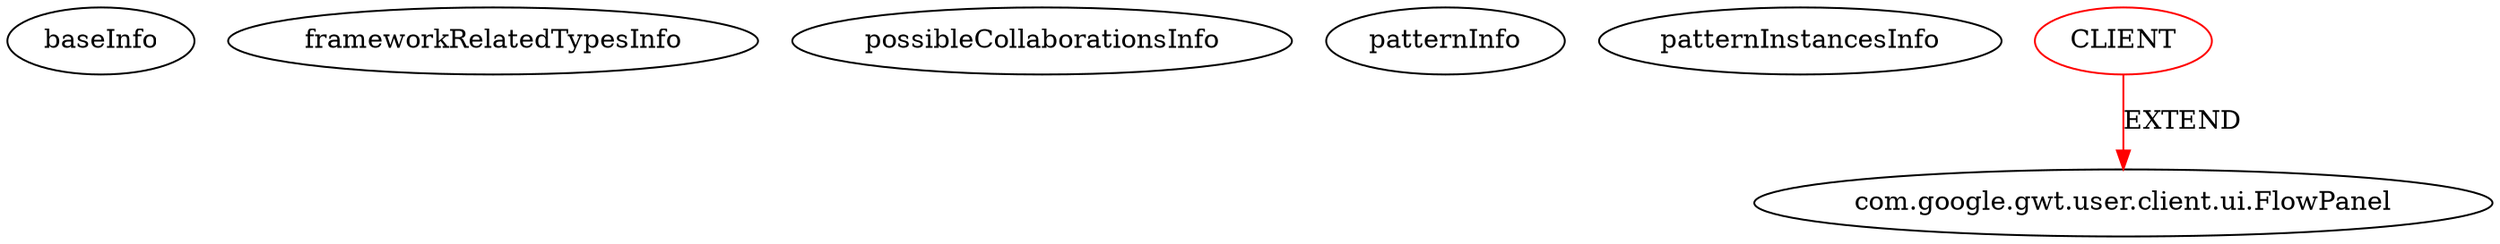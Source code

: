 digraph {
baseInfo[graphId=185,category="pattern",isAnonymous=false,possibleRelation=false]
frameworkRelatedTypesInfo[0="com.google.gwt.user.client.ui.FlowPanel"]
possibleCollaborationsInfo[]
patternInfo[frequency=10.0,patternRootClient=0]
patternInstancesInfo[0="lambourg-WebGallery~/lambourg-WebGallery/WebGallery-master/client/src/com/lambourg/webgallery/client/pictureview/SidePanel.java~Comment~3575",1="jhudson8-gwt-jquery-ui~/jhudson8-gwt-jquery-ui/gwt-jquery-ui-master/core/gwt-jquery-ui-mobile/src/main/java/com/google/gwt/jquery/mobile/ui/Grid.java~Grid~3185",2="hmiguellima-ugat~/hmiguellima-ugat/ugat-master/src/org/ucp/gwt/widgets/ExpandableLabel.java~ExpandableLabel_ContainerPanel~2990",3="hmiguellima-ugat~/hmiguellima-ugat/ugat-master/src/org/ucp/gwt/widgets/NavTree.java~NavTree~2964",4="hmiguellima-ugat~/hmiguellima-ugat/ugat-master/src/org/ucp/ugat/client/common/ui/WorkPanel.java~WorkPanel~3052",5="aramk-mechanix~/aramk-mechanix/mechanix-master/src/au/edu/unimelb/csse/smd/mechanix/client/text/TextBoldWhite.java~TextBoldWhite~719",6="lambourg-WebGallery~/lambourg-WebGallery/WebGallery-master/client/src/com/lambourg/webgallery/client/pictureview/SidePanel.java~LikePanel~3574",7="jhudson8-gwt-jquery-ui~/jhudson8-gwt-jquery-ui/gwt-jquery-ui-master/core/gwt-jquery-ui-mobile/src/main/java/com/google/gwt/jquery/mobile/ui/base/AbstractFlowPanel.java~AbstractFlowPanel~3199",8="aramk-mechanix~/aramk-mechanix/mechanix-master/src/au/edu/unimelb/csse/smd/mechanix/client/text/TextGrey.java~TextGrey~718",9="vlapan-PhotoBank~/vlapan-PhotoBank/PhotoBank-master/src/com/vlapan/gwt/photobank/client/ui/selector/CloseingSelector.java~CloseingSelector~4629"]
1[label="com.google.gwt.user.client.ui.FlowPanel",vertexType="FRAMEWORK_CLASS_TYPE",isFrameworkType=false]
0[label="CLIENT",vertexType="ROOT_CLIENT_CLASS_DECLARATION",isFrameworkType=false,color=red]
0->1[label="EXTEND",color=red]
}
